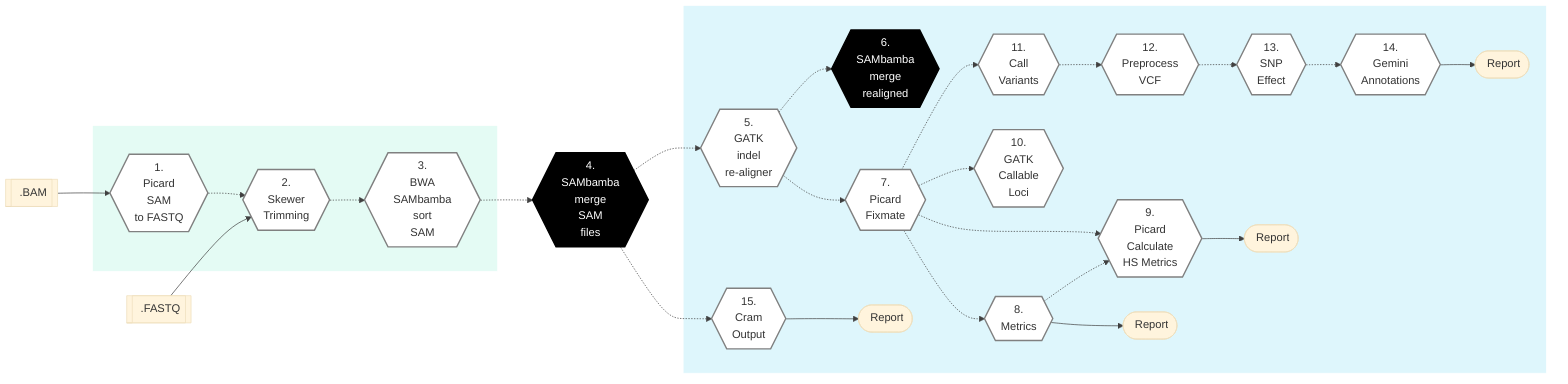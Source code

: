 %%{init: {'theme': 'base', 'themeVariables': { 'lineColor': '#404040'}}}%%

        %% GenPipes Schema for dnaseq_high_coverage.py
        %% Ref: https://bitbucket.org/mugqic/genpipes/src/master/pipelines/dnaseq_high_coverage/
        %% Author Shaloo Shalini <shalz@hotmail.com>

        graph LR
        Node1{{ 1. <br/> Picard <br/>SAM <br/>to FASTQ }}:::nodefill
        Node2{{ 2. <br/> Skewer <br/>Trimming }}:::nodefill
        Node3{{ 3. <br/> BWA <br/>SAMbamba <br/>sort <br/>SAM }}:::nodefill
        Node4{{ 4. <br/> SAMbamba <br/>merge <br/>SAM <br/>files }}:::nodefillblack
        Node5{{ 5. <br/> GATK <br/>indel <br/>re-aligner }}:::nodefill
        Node6{{ 6. <br/> SAMbamba <br/>merge <br/>realigned }}:::nodefillblack
        Node7{{ 7. <br/> Picard <br/>Fixmate }}:::nodefill
        Node8{{ 8. <br/> Metrics }}:::nodefill
        Node9{{ 9. <br/> Picard <br/>Calculate <br/>HS Metrics  }}:::nodefill
        Node10{{ 10. <br/> GATK <br/>Callable <br/>Loci }}:::nodefill
        Node11{{ 11. <br/> Call <br/>Variants }}:::nodefill
        Node12{{ 12. <br/> Preprocess <br/> VCF }}:::nodefill
        Node13{{ 13. <br/> SNP<br/>Effect }}:::nodefill
        Node14{{ 14. <br/> Gemini <br/>Annotations }}:::nodefill
        Node15{{ 15. <br/> Cram <br/>Output }}:::nodefill

        Input1[[fa:fa-file-archive-o .BAM]]
        Input2[[fa:fa-file-archive-o .FASTQ]]

        MetricsOP([fa:fa-sticky-note-o Report ])
        PHMetricsOP([fa:fa-sticky-note-o Report ])
        GemOP([fa:fa-sticky-note-o Report ])
        CramOP([fa:fa-sticky-note-o Report ])

        Input1 --> Node1 -.-> Node2
        Input2 --> Node2

        Node2 -.-> Node3 -.-> Node4 -.-> Node5 -.-> Node6
        Node4 -.-> Node15
        Node5 -.-> Node7
        Node7 -.-> Node8 & Node9 & Node10 & Node11
        Node8 -.-> Node9
        Node11 -.-> Node12 -.-> Node13 -.-> Node14

        Node8 --> MetricsOP
        Node9 --> PHMetricsOP
        Node14 --> GemOP
        Node15 --> CramOP

        subgraph readSetSteps[" "]
          Node1
          Node2
          Node3
        end
        subgraph sampleSetSteps[" "]
          Node5
          Node6
          Node7
          Node8
          Node9
          Node10
          Node11
          Node12
          Node13
          Node14
          Node15

          MetricsOP
          PHMetricsOP
          GemOP
          CramOP
        end

        classDef greenRect fill:#E4FBF4,stroke:white
        class readSetSteps greenRect
        classDef blueRect fill:#DEF6FC,stroke:white
        class sampleSetSteps blueRect
        classDef nodefill fill:#ffffff,stroke:gray,stroke-width:2px
        classDef nodefillblack fill:black,stroke:black,color:white,stroke-width:2px